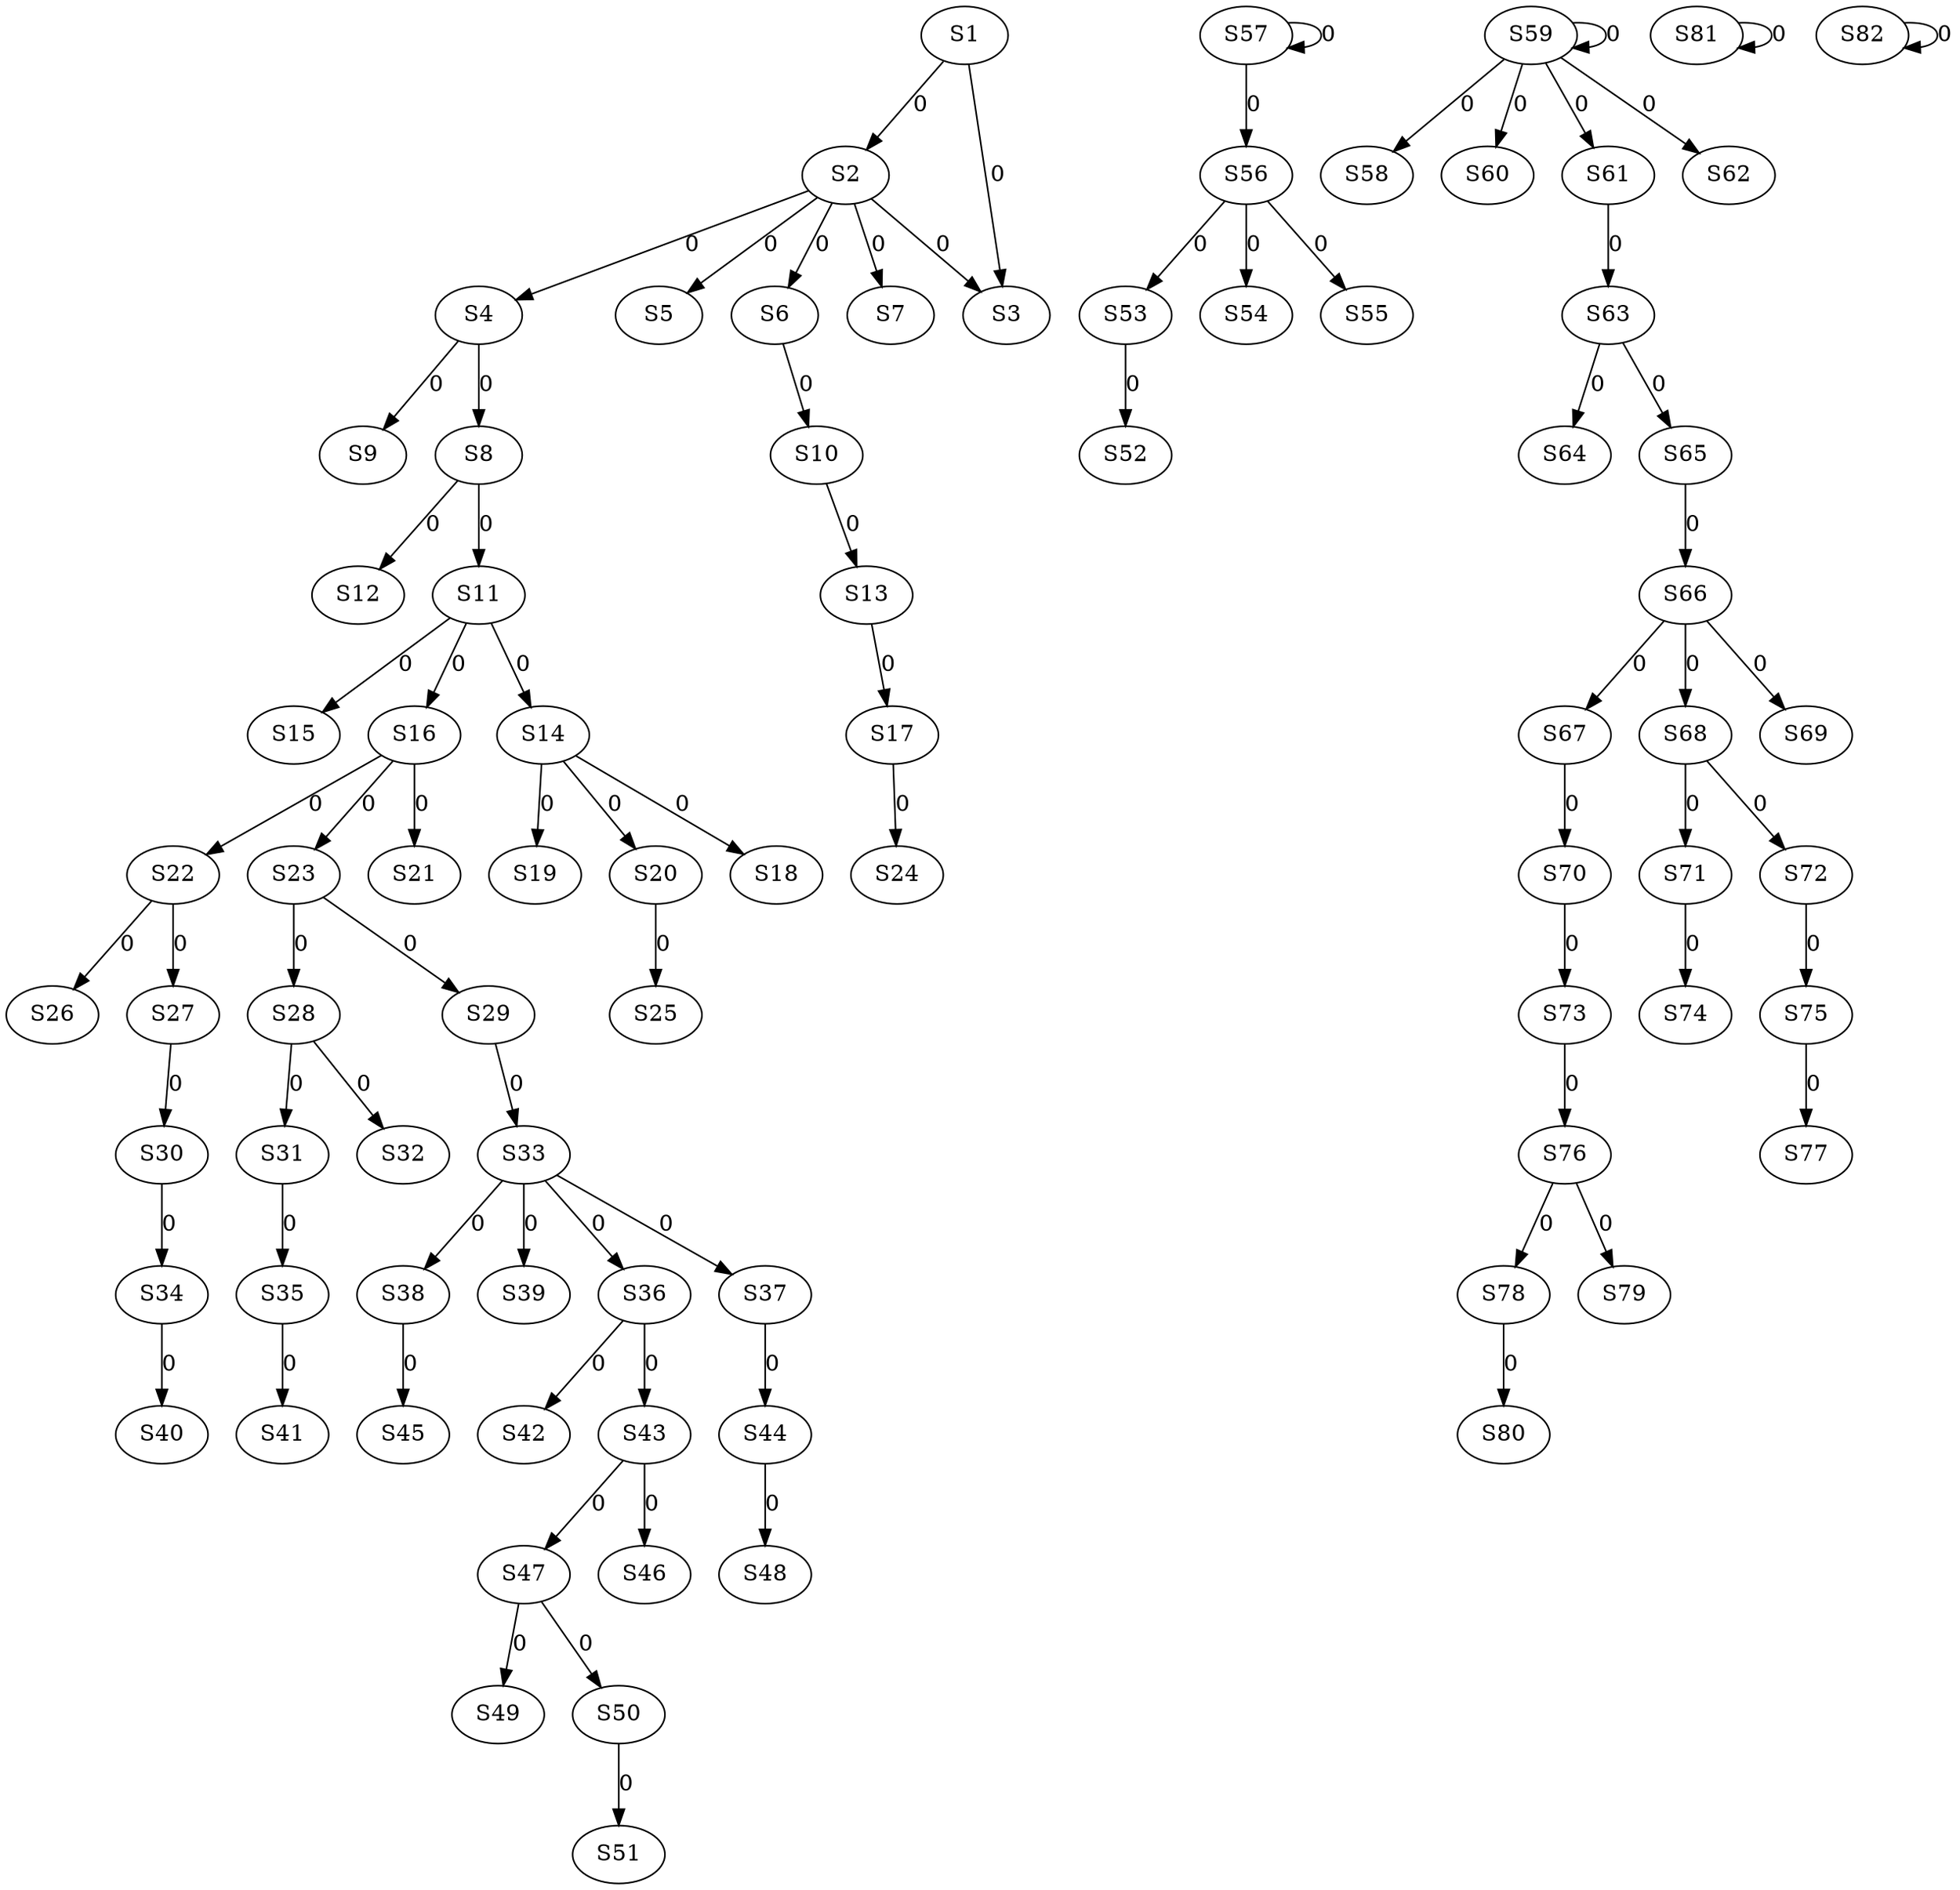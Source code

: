 strict digraph {
	S1 -> S2 [ label = 0 ];
	S1 -> S3 [ label = 0 ];
	S2 -> S4 [ label = 0 ];
	S2 -> S5 [ label = 0 ];
	S2 -> S6 [ label = 0 ];
	S2 -> S7 [ label = 0 ];
	S4 -> S8 [ label = 0 ];
	S4 -> S9 [ label = 0 ];
	S6 -> S10 [ label = 0 ];
	S8 -> S11 [ label = 0 ];
	S8 -> S12 [ label = 0 ];
	S10 -> S13 [ label = 0 ];
	S11 -> S14 [ label = 0 ];
	S11 -> S15 [ label = 0 ];
	S11 -> S16 [ label = 0 ];
	S13 -> S17 [ label = 0 ];
	S14 -> S18 [ label = 0 ];
	S14 -> S19 [ label = 0 ];
	S14 -> S20 [ label = 0 ];
	S16 -> S21 [ label = 0 ];
	S16 -> S22 [ label = 0 ];
	S16 -> S23 [ label = 0 ];
	S17 -> S24 [ label = 0 ];
	S20 -> S25 [ label = 0 ];
	S22 -> S26 [ label = 0 ];
	S22 -> S27 [ label = 0 ];
	S23 -> S28 [ label = 0 ];
	S23 -> S29 [ label = 0 ];
	S27 -> S30 [ label = 0 ];
	S28 -> S31 [ label = 0 ];
	S28 -> S32 [ label = 0 ];
	S29 -> S33 [ label = 0 ];
	S30 -> S34 [ label = 0 ];
	S31 -> S35 [ label = 0 ];
	S33 -> S36 [ label = 0 ];
	S33 -> S37 [ label = 0 ];
	S33 -> S38 [ label = 0 ];
	S33 -> S39 [ label = 0 ];
	S34 -> S40 [ label = 0 ];
	S35 -> S41 [ label = 0 ];
	S36 -> S42 [ label = 0 ];
	S36 -> S43 [ label = 0 ];
	S37 -> S44 [ label = 0 ];
	S38 -> S45 [ label = 0 ];
	S43 -> S46 [ label = 0 ];
	S43 -> S47 [ label = 0 ];
	S44 -> S48 [ label = 0 ];
	S47 -> S49 [ label = 0 ];
	S47 -> S50 [ label = 0 ];
	S50 -> S51 [ label = 0 ];
	S53 -> S52 [ label = 0 ];
	S56 -> S53 [ label = 0 ];
	S56 -> S54 [ label = 0 ];
	S56 -> S55 [ label = 0 ];
	S57 -> S56 [ label = 0 ];
	S57 -> S57 [ label = 0 ];
	S59 -> S58 [ label = 0 ];
	S59 -> S59 [ label = 0 ];
	S59 -> S60 [ label = 0 ];
	S59 -> S61 [ label = 0 ];
	S59 -> S62 [ label = 0 ];
	S61 -> S63 [ label = 0 ];
	S63 -> S64 [ label = 0 ];
	S63 -> S65 [ label = 0 ];
	S65 -> S66 [ label = 0 ];
	S66 -> S67 [ label = 0 ];
	S66 -> S68 [ label = 0 ];
	S66 -> S69 [ label = 0 ];
	S67 -> S70 [ label = 0 ];
	S68 -> S71 [ label = 0 ];
	S68 -> S72 [ label = 0 ];
	S70 -> S73 [ label = 0 ];
	S71 -> S74 [ label = 0 ];
	S72 -> S75 [ label = 0 ];
	S73 -> S76 [ label = 0 ];
	S75 -> S77 [ label = 0 ];
	S76 -> S78 [ label = 0 ];
	S76 -> S79 [ label = 0 ];
	S78 -> S80 [ label = 0 ];
	S81 -> S81 [ label = 0 ];
	S82 -> S82 [ label = 0 ];
	S2 -> S3 [ label = 0 ];
}